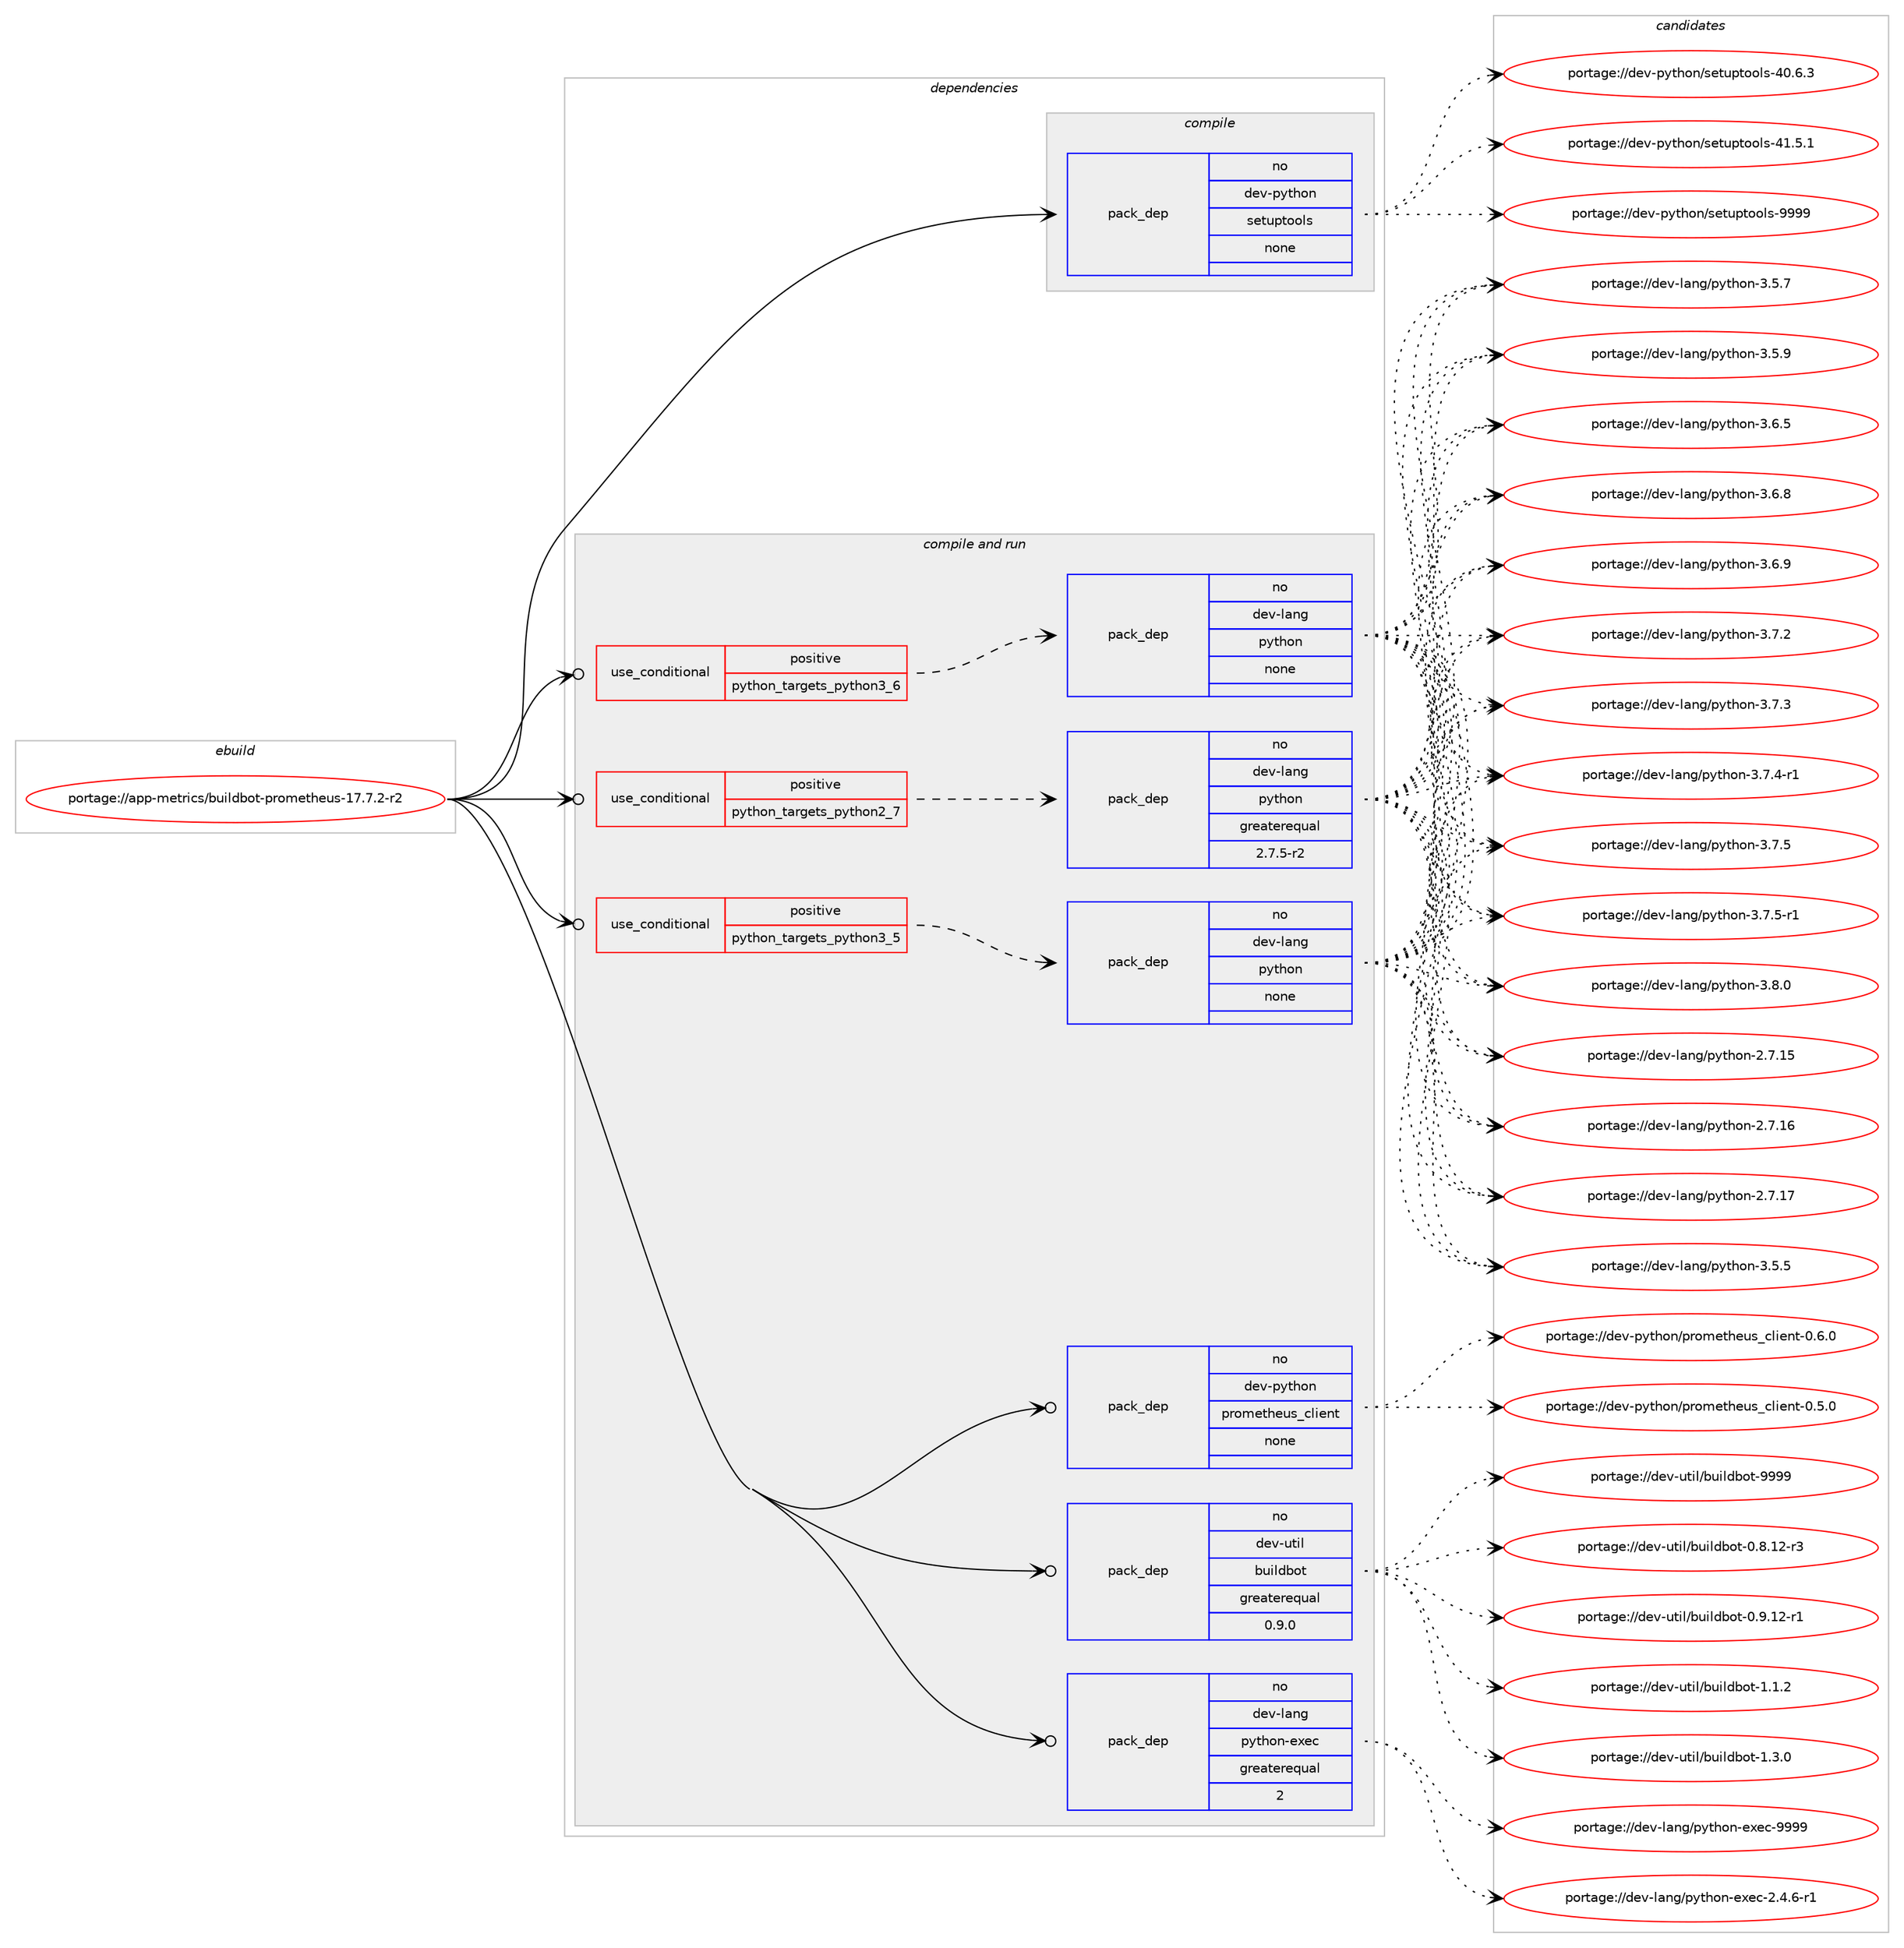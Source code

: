 digraph prolog {

# *************
# Graph options
# *************

newrank=true;
concentrate=true;
compound=true;
graph [rankdir=LR,fontname=Helvetica,fontsize=10,ranksep=1.5];#, ranksep=2.5, nodesep=0.2];
edge  [arrowhead=vee];
node  [fontname=Helvetica,fontsize=10];

# **********
# The ebuild
# **********

subgraph cluster_leftcol {
color=gray;
rank=same;
label=<<i>ebuild</i>>;
id [label="portage://app-metrics/buildbot-prometheus-17.7.2-r2", color=red, width=4, href="../app-metrics/buildbot-prometheus-17.7.2-r2.svg"];
}

# ****************
# The dependencies
# ****************

subgraph cluster_midcol {
color=gray;
label=<<i>dependencies</i>>;
subgraph cluster_compile {
fillcolor="#eeeeee";
style=filled;
label=<<i>compile</i>>;
subgraph pack23956 {
dependency32622 [label=<<TABLE BORDER="0" CELLBORDER="1" CELLSPACING="0" CELLPADDING="4" WIDTH="220"><TR><TD ROWSPAN="6" CELLPADDING="30">pack_dep</TD></TR><TR><TD WIDTH="110">no</TD></TR><TR><TD>dev-python</TD></TR><TR><TD>setuptools</TD></TR><TR><TD>none</TD></TR><TR><TD></TD></TR></TABLE>>, shape=none, color=blue];
}
id:e -> dependency32622:w [weight=20,style="solid",arrowhead="vee"];
}
subgraph cluster_compileandrun {
fillcolor="#eeeeee";
style=filled;
label=<<i>compile and run</i>>;
subgraph cond8140 {
dependency32623 [label=<<TABLE BORDER="0" CELLBORDER="1" CELLSPACING="0" CELLPADDING="4"><TR><TD ROWSPAN="3" CELLPADDING="10">use_conditional</TD></TR><TR><TD>positive</TD></TR><TR><TD>python_targets_python2_7</TD></TR></TABLE>>, shape=none, color=red];
subgraph pack23957 {
dependency32624 [label=<<TABLE BORDER="0" CELLBORDER="1" CELLSPACING="0" CELLPADDING="4" WIDTH="220"><TR><TD ROWSPAN="6" CELLPADDING="30">pack_dep</TD></TR><TR><TD WIDTH="110">no</TD></TR><TR><TD>dev-lang</TD></TR><TR><TD>python</TD></TR><TR><TD>greaterequal</TD></TR><TR><TD>2.7.5-r2</TD></TR></TABLE>>, shape=none, color=blue];
}
dependency32623:e -> dependency32624:w [weight=20,style="dashed",arrowhead="vee"];
}
id:e -> dependency32623:w [weight=20,style="solid",arrowhead="odotvee"];
subgraph cond8141 {
dependency32625 [label=<<TABLE BORDER="0" CELLBORDER="1" CELLSPACING="0" CELLPADDING="4"><TR><TD ROWSPAN="3" CELLPADDING="10">use_conditional</TD></TR><TR><TD>positive</TD></TR><TR><TD>python_targets_python3_5</TD></TR></TABLE>>, shape=none, color=red];
subgraph pack23958 {
dependency32626 [label=<<TABLE BORDER="0" CELLBORDER="1" CELLSPACING="0" CELLPADDING="4" WIDTH="220"><TR><TD ROWSPAN="6" CELLPADDING="30">pack_dep</TD></TR><TR><TD WIDTH="110">no</TD></TR><TR><TD>dev-lang</TD></TR><TR><TD>python</TD></TR><TR><TD>none</TD></TR><TR><TD></TD></TR></TABLE>>, shape=none, color=blue];
}
dependency32625:e -> dependency32626:w [weight=20,style="dashed",arrowhead="vee"];
}
id:e -> dependency32625:w [weight=20,style="solid",arrowhead="odotvee"];
subgraph cond8142 {
dependency32627 [label=<<TABLE BORDER="0" CELLBORDER="1" CELLSPACING="0" CELLPADDING="4"><TR><TD ROWSPAN="3" CELLPADDING="10">use_conditional</TD></TR><TR><TD>positive</TD></TR><TR><TD>python_targets_python3_6</TD></TR></TABLE>>, shape=none, color=red];
subgraph pack23959 {
dependency32628 [label=<<TABLE BORDER="0" CELLBORDER="1" CELLSPACING="0" CELLPADDING="4" WIDTH="220"><TR><TD ROWSPAN="6" CELLPADDING="30">pack_dep</TD></TR><TR><TD WIDTH="110">no</TD></TR><TR><TD>dev-lang</TD></TR><TR><TD>python</TD></TR><TR><TD>none</TD></TR><TR><TD></TD></TR></TABLE>>, shape=none, color=blue];
}
dependency32627:e -> dependency32628:w [weight=20,style="dashed",arrowhead="vee"];
}
id:e -> dependency32627:w [weight=20,style="solid",arrowhead="odotvee"];
subgraph pack23960 {
dependency32629 [label=<<TABLE BORDER="0" CELLBORDER="1" CELLSPACING="0" CELLPADDING="4" WIDTH="220"><TR><TD ROWSPAN="6" CELLPADDING="30">pack_dep</TD></TR><TR><TD WIDTH="110">no</TD></TR><TR><TD>dev-lang</TD></TR><TR><TD>python-exec</TD></TR><TR><TD>greaterequal</TD></TR><TR><TD>2</TD></TR></TABLE>>, shape=none, color=blue];
}
id:e -> dependency32629:w [weight=20,style="solid",arrowhead="odotvee"];
subgraph pack23961 {
dependency32630 [label=<<TABLE BORDER="0" CELLBORDER="1" CELLSPACING="0" CELLPADDING="4" WIDTH="220"><TR><TD ROWSPAN="6" CELLPADDING="30">pack_dep</TD></TR><TR><TD WIDTH="110">no</TD></TR><TR><TD>dev-python</TD></TR><TR><TD>prometheus_client</TD></TR><TR><TD>none</TD></TR><TR><TD></TD></TR></TABLE>>, shape=none, color=blue];
}
id:e -> dependency32630:w [weight=20,style="solid",arrowhead="odotvee"];
subgraph pack23962 {
dependency32631 [label=<<TABLE BORDER="0" CELLBORDER="1" CELLSPACING="0" CELLPADDING="4" WIDTH="220"><TR><TD ROWSPAN="6" CELLPADDING="30">pack_dep</TD></TR><TR><TD WIDTH="110">no</TD></TR><TR><TD>dev-util</TD></TR><TR><TD>buildbot</TD></TR><TR><TD>greaterequal</TD></TR><TR><TD>0.9.0</TD></TR></TABLE>>, shape=none, color=blue];
}
id:e -> dependency32631:w [weight=20,style="solid",arrowhead="odotvee"];
}
subgraph cluster_run {
fillcolor="#eeeeee";
style=filled;
label=<<i>run</i>>;
}
}

# **************
# The candidates
# **************

subgraph cluster_choices {
rank=same;
color=gray;
label=<<i>candidates</i>>;

subgraph choice23956 {
color=black;
nodesep=1;
choiceportage100101118451121211161041111104711510111611711211611111110811545524846544651 [label="portage://dev-python/setuptools-40.6.3", color=red, width=4,href="../dev-python/setuptools-40.6.3.svg"];
choiceportage100101118451121211161041111104711510111611711211611111110811545524946534649 [label="portage://dev-python/setuptools-41.5.1", color=red, width=4,href="../dev-python/setuptools-41.5.1.svg"];
choiceportage10010111845112121116104111110471151011161171121161111111081154557575757 [label="portage://dev-python/setuptools-9999", color=red, width=4,href="../dev-python/setuptools-9999.svg"];
dependency32622:e -> choiceportage100101118451121211161041111104711510111611711211611111110811545524846544651:w [style=dotted,weight="100"];
dependency32622:e -> choiceportage100101118451121211161041111104711510111611711211611111110811545524946534649:w [style=dotted,weight="100"];
dependency32622:e -> choiceportage10010111845112121116104111110471151011161171121161111111081154557575757:w [style=dotted,weight="100"];
}
subgraph choice23957 {
color=black;
nodesep=1;
choiceportage10010111845108971101034711212111610411111045504655464953 [label="portage://dev-lang/python-2.7.15", color=red, width=4,href="../dev-lang/python-2.7.15.svg"];
choiceportage10010111845108971101034711212111610411111045504655464954 [label="portage://dev-lang/python-2.7.16", color=red, width=4,href="../dev-lang/python-2.7.16.svg"];
choiceportage10010111845108971101034711212111610411111045504655464955 [label="portage://dev-lang/python-2.7.17", color=red, width=4,href="../dev-lang/python-2.7.17.svg"];
choiceportage100101118451089711010347112121116104111110455146534653 [label="portage://dev-lang/python-3.5.5", color=red, width=4,href="../dev-lang/python-3.5.5.svg"];
choiceportage100101118451089711010347112121116104111110455146534655 [label="portage://dev-lang/python-3.5.7", color=red, width=4,href="../dev-lang/python-3.5.7.svg"];
choiceportage100101118451089711010347112121116104111110455146534657 [label="portage://dev-lang/python-3.5.9", color=red, width=4,href="../dev-lang/python-3.5.9.svg"];
choiceportage100101118451089711010347112121116104111110455146544653 [label="portage://dev-lang/python-3.6.5", color=red, width=4,href="../dev-lang/python-3.6.5.svg"];
choiceportage100101118451089711010347112121116104111110455146544656 [label="portage://dev-lang/python-3.6.8", color=red, width=4,href="../dev-lang/python-3.6.8.svg"];
choiceportage100101118451089711010347112121116104111110455146544657 [label="portage://dev-lang/python-3.6.9", color=red, width=4,href="../dev-lang/python-3.6.9.svg"];
choiceportage100101118451089711010347112121116104111110455146554650 [label="portage://dev-lang/python-3.7.2", color=red, width=4,href="../dev-lang/python-3.7.2.svg"];
choiceportage100101118451089711010347112121116104111110455146554651 [label="portage://dev-lang/python-3.7.3", color=red, width=4,href="../dev-lang/python-3.7.3.svg"];
choiceportage1001011184510897110103471121211161041111104551465546524511449 [label="portage://dev-lang/python-3.7.4-r1", color=red, width=4,href="../dev-lang/python-3.7.4-r1.svg"];
choiceportage100101118451089711010347112121116104111110455146554653 [label="portage://dev-lang/python-3.7.5", color=red, width=4,href="../dev-lang/python-3.7.5.svg"];
choiceportage1001011184510897110103471121211161041111104551465546534511449 [label="portage://dev-lang/python-3.7.5-r1", color=red, width=4,href="../dev-lang/python-3.7.5-r1.svg"];
choiceportage100101118451089711010347112121116104111110455146564648 [label="portage://dev-lang/python-3.8.0", color=red, width=4,href="../dev-lang/python-3.8.0.svg"];
dependency32624:e -> choiceportage10010111845108971101034711212111610411111045504655464953:w [style=dotted,weight="100"];
dependency32624:e -> choiceportage10010111845108971101034711212111610411111045504655464954:w [style=dotted,weight="100"];
dependency32624:e -> choiceportage10010111845108971101034711212111610411111045504655464955:w [style=dotted,weight="100"];
dependency32624:e -> choiceportage100101118451089711010347112121116104111110455146534653:w [style=dotted,weight="100"];
dependency32624:e -> choiceportage100101118451089711010347112121116104111110455146534655:w [style=dotted,weight="100"];
dependency32624:e -> choiceportage100101118451089711010347112121116104111110455146534657:w [style=dotted,weight="100"];
dependency32624:e -> choiceportage100101118451089711010347112121116104111110455146544653:w [style=dotted,weight="100"];
dependency32624:e -> choiceportage100101118451089711010347112121116104111110455146544656:w [style=dotted,weight="100"];
dependency32624:e -> choiceportage100101118451089711010347112121116104111110455146544657:w [style=dotted,weight="100"];
dependency32624:e -> choiceportage100101118451089711010347112121116104111110455146554650:w [style=dotted,weight="100"];
dependency32624:e -> choiceportage100101118451089711010347112121116104111110455146554651:w [style=dotted,weight="100"];
dependency32624:e -> choiceportage1001011184510897110103471121211161041111104551465546524511449:w [style=dotted,weight="100"];
dependency32624:e -> choiceportage100101118451089711010347112121116104111110455146554653:w [style=dotted,weight="100"];
dependency32624:e -> choiceportage1001011184510897110103471121211161041111104551465546534511449:w [style=dotted,weight="100"];
dependency32624:e -> choiceportage100101118451089711010347112121116104111110455146564648:w [style=dotted,weight="100"];
}
subgraph choice23958 {
color=black;
nodesep=1;
choiceportage10010111845108971101034711212111610411111045504655464953 [label="portage://dev-lang/python-2.7.15", color=red, width=4,href="../dev-lang/python-2.7.15.svg"];
choiceportage10010111845108971101034711212111610411111045504655464954 [label="portage://dev-lang/python-2.7.16", color=red, width=4,href="../dev-lang/python-2.7.16.svg"];
choiceportage10010111845108971101034711212111610411111045504655464955 [label="portage://dev-lang/python-2.7.17", color=red, width=4,href="../dev-lang/python-2.7.17.svg"];
choiceportage100101118451089711010347112121116104111110455146534653 [label="portage://dev-lang/python-3.5.5", color=red, width=4,href="../dev-lang/python-3.5.5.svg"];
choiceportage100101118451089711010347112121116104111110455146534655 [label="portage://dev-lang/python-3.5.7", color=red, width=4,href="../dev-lang/python-3.5.7.svg"];
choiceportage100101118451089711010347112121116104111110455146534657 [label="portage://dev-lang/python-3.5.9", color=red, width=4,href="../dev-lang/python-3.5.9.svg"];
choiceportage100101118451089711010347112121116104111110455146544653 [label="portage://dev-lang/python-3.6.5", color=red, width=4,href="../dev-lang/python-3.6.5.svg"];
choiceportage100101118451089711010347112121116104111110455146544656 [label="portage://dev-lang/python-3.6.8", color=red, width=4,href="../dev-lang/python-3.6.8.svg"];
choiceportage100101118451089711010347112121116104111110455146544657 [label="portage://dev-lang/python-3.6.9", color=red, width=4,href="../dev-lang/python-3.6.9.svg"];
choiceportage100101118451089711010347112121116104111110455146554650 [label="portage://dev-lang/python-3.7.2", color=red, width=4,href="../dev-lang/python-3.7.2.svg"];
choiceportage100101118451089711010347112121116104111110455146554651 [label="portage://dev-lang/python-3.7.3", color=red, width=4,href="../dev-lang/python-3.7.3.svg"];
choiceportage1001011184510897110103471121211161041111104551465546524511449 [label="portage://dev-lang/python-3.7.4-r1", color=red, width=4,href="../dev-lang/python-3.7.4-r1.svg"];
choiceportage100101118451089711010347112121116104111110455146554653 [label="portage://dev-lang/python-3.7.5", color=red, width=4,href="../dev-lang/python-3.7.5.svg"];
choiceportage1001011184510897110103471121211161041111104551465546534511449 [label="portage://dev-lang/python-3.7.5-r1", color=red, width=4,href="../dev-lang/python-3.7.5-r1.svg"];
choiceportage100101118451089711010347112121116104111110455146564648 [label="portage://dev-lang/python-3.8.0", color=red, width=4,href="../dev-lang/python-3.8.0.svg"];
dependency32626:e -> choiceportage10010111845108971101034711212111610411111045504655464953:w [style=dotted,weight="100"];
dependency32626:e -> choiceportage10010111845108971101034711212111610411111045504655464954:w [style=dotted,weight="100"];
dependency32626:e -> choiceportage10010111845108971101034711212111610411111045504655464955:w [style=dotted,weight="100"];
dependency32626:e -> choiceportage100101118451089711010347112121116104111110455146534653:w [style=dotted,weight="100"];
dependency32626:e -> choiceportage100101118451089711010347112121116104111110455146534655:w [style=dotted,weight="100"];
dependency32626:e -> choiceportage100101118451089711010347112121116104111110455146534657:w [style=dotted,weight="100"];
dependency32626:e -> choiceportage100101118451089711010347112121116104111110455146544653:w [style=dotted,weight="100"];
dependency32626:e -> choiceportage100101118451089711010347112121116104111110455146544656:w [style=dotted,weight="100"];
dependency32626:e -> choiceportage100101118451089711010347112121116104111110455146544657:w [style=dotted,weight="100"];
dependency32626:e -> choiceportage100101118451089711010347112121116104111110455146554650:w [style=dotted,weight="100"];
dependency32626:e -> choiceportage100101118451089711010347112121116104111110455146554651:w [style=dotted,weight="100"];
dependency32626:e -> choiceportage1001011184510897110103471121211161041111104551465546524511449:w [style=dotted,weight="100"];
dependency32626:e -> choiceportage100101118451089711010347112121116104111110455146554653:w [style=dotted,weight="100"];
dependency32626:e -> choiceportage1001011184510897110103471121211161041111104551465546534511449:w [style=dotted,weight="100"];
dependency32626:e -> choiceportage100101118451089711010347112121116104111110455146564648:w [style=dotted,weight="100"];
}
subgraph choice23959 {
color=black;
nodesep=1;
choiceportage10010111845108971101034711212111610411111045504655464953 [label="portage://dev-lang/python-2.7.15", color=red, width=4,href="../dev-lang/python-2.7.15.svg"];
choiceportage10010111845108971101034711212111610411111045504655464954 [label="portage://dev-lang/python-2.7.16", color=red, width=4,href="../dev-lang/python-2.7.16.svg"];
choiceportage10010111845108971101034711212111610411111045504655464955 [label="portage://dev-lang/python-2.7.17", color=red, width=4,href="../dev-lang/python-2.7.17.svg"];
choiceportage100101118451089711010347112121116104111110455146534653 [label="portage://dev-lang/python-3.5.5", color=red, width=4,href="../dev-lang/python-3.5.5.svg"];
choiceportage100101118451089711010347112121116104111110455146534655 [label="portage://dev-lang/python-3.5.7", color=red, width=4,href="../dev-lang/python-3.5.7.svg"];
choiceportage100101118451089711010347112121116104111110455146534657 [label="portage://dev-lang/python-3.5.9", color=red, width=4,href="../dev-lang/python-3.5.9.svg"];
choiceportage100101118451089711010347112121116104111110455146544653 [label="portage://dev-lang/python-3.6.5", color=red, width=4,href="../dev-lang/python-3.6.5.svg"];
choiceportage100101118451089711010347112121116104111110455146544656 [label="portage://dev-lang/python-3.6.8", color=red, width=4,href="../dev-lang/python-3.6.8.svg"];
choiceportage100101118451089711010347112121116104111110455146544657 [label="portage://dev-lang/python-3.6.9", color=red, width=4,href="../dev-lang/python-3.6.9.svg"];
choiceportage100101118451089711010347112121116104111110455146554650 [label="portage://dev-lang/python-3.7.2", color=red, width=4,href="../dev-lang/python-3.7.2.svg"];
choiceportage100101118451089711010347112121116104111110455146554651 [label="portage://dev-lang/python-3.7.3", color=red, width=4,href="../dev-lang/python-3.7.3.svg"];
choiceportage1001011184510897110103471121211161041111104551465546524511449 [label="portage://dev-lang/python-3.7.4-r1", color=red, width=4,href="../dev-lang/python-3.7.4-r1.svg"];
choiceportage100101118451089711010347112121116104111110455146554653 [label="portage://dev-lang/python-3.7.5", color=red, width=4,href="../dev-lang/python-3.7.5.svg"];
choiceportage1001011184510897110103471121211161041111104551465546534511449 [label="portage://dev-lang/python-3.7.5-r1", color=red, width=4,href="../dev-lang/python-3.7.5-r1.svg"];
choiceportage100101118451089711010347112121116104111110455146564648 [label="portage://dev-lang/python-3.8.0", color=red, width=4,href="../dev-lang/python-3.8.0.svg"];
dependency32628:e -> choiceportage10010111845108971101034711212111610411111045504655464953:w [style=dotted,weight="100"];
dependency32628:e -> choiceportage10010111845108971101034711212111610411111045504655464954:w [style=dotted,weight="100"];
dependency32628:e -> choiceportage10010111845108971101034711212111610411111045504655464955:w [style=dotted,weight="100"];
dependency32628:e -> choiceportage100101118451089711010347112121116104111110455146534653:w [style=dotted,weight="100"];
dependency32628:e -> choiceportage100101118451089711010347112121116104111110455146534655:w [style=dotted,weight="100"];
dependency32628:e -> choiceportage100101118451089711010347112121116104111110455146534657:w [style=dotted,weight="100"];
dependency32628:e -> choiceportage100101118451089711010347112121116104111110455146544653:w [style=dotted,weight="100"];
dependency32628:e -> choiceportage100101118451089711010347112121116104111110455146544656:w [style=dotted,weight="100"];
dependency32628:e -> choiceportage100101118451089711010347112121116104111110455146544657:w [style=dotted,weight="100"];
dependency32628:e -> choiceportage100101118451089711010347112121116104111110455146554650:w [style=dotted,weight="100"];
dependency32628:e -> choiceportage100101118451089711010347112121116104111110455146554651:w [style=dotted,weight="100"];
dependency32628:e -> choiceportage1001011184510897110103471121211161041111104551465546524511449:w [style=dotted,weight="100"];
dependency32628:e -> choiceportage100101118451089711010347112121116104111110455146554653:w [style=dotted,weight="100"];
dependency32628:e -> choiceportage1001011184510897110103471121211161041111104551465546534511449:w [style=dotted,weight="100"];
dependency32628:e -> choiceportage100101118451089711010347112121116104111110455146564648:w [style=dotted,weight="100"];
}
subgraph choice23960 {
color=black;
nodesep=1;
choiceportage10010111845108971101034711212111610411111045101120101994550465246544511449 [label="portage://dev-lang/python-exec-2.4.6-r1", color=red, width=4,href="../dev-lang/python-exec-2.4.6-r1.svg"];
choiceportage10010111845108971101034711212111610411111045101120101994557575757 [label="portage://dev-lang/python-exec-9999", color=red, width=4,href="../dev-lang/python-exec-9999.svg"];
dependency32629:e -> choiceportage10010111845108971101034711212111610411111045101120101994550465246544511449:w [style=dotted,weight="100"];
dependency32629:e -> choiceportage10010111845108971101034711212111610411111045101120101994557575757:w [style=dotted,weight="100"];
}
subgraph choice23961 {
color=black;
nodesep=1;
choiceportage10010111845112121116104111110471121141111091011161041011171159599108105101110116454846534648 [label="portage://dev-python/prometheus_client-0.5.0", color=red, width=4,href="../dev-python/prometheus_client-0.5.0.svg"];
choiceportage10010111845112121116104111110471121141111091011161041011171159599108105101110116454846544648 [label="portage://dev-python/prometheus_client-0.6.0", color=red, width=4,href="../dev-python/prometheus_client-0.6.0.svg"];
dependency32630:e -> choiceportage10010111845112121116104111110471121141111091011161041011171159599108105101110116454846534648:w [style=dotted,weight="100"];
dependency32630:e -> choiceportage10010111845112121116104111110471121141111091011161041011171159599108105101110116454846544648:w [style=dotted,weight="100"];
}
subgraph choice23962 {
color=black;
nodesep=1;
choiceportage10010111845117116105108479811710510810098111116454846564649504511451 [label="portage://dev-util/buildbot-0.8.12-r3", color=red, width=4,href="../dev-util/buildbot-0.8.12-r3.svg"];
choiceportage10010111845117116105108479811710510810098111116454846574649504511449 [label="portage://dev-util/buildbot-0.9.12-r1", color=red, width=4,href="../dev-util/buildbot-0.9.12-r1.svg"];
choiceportage10010111845117116105108479811710510810098111116454946494650 [label="portage://dev-util/buildbot-1.1.2", color=red, width=4,href="../dev-util/buildbot-1.1.2.svg"];
choiceportage10010111845117116105108479811710510810098111116454946514648 [label="portage://dev-util/buildbot-1.3.0", color=red, width=4,href="../dev-util/buildbot-1.3.0.svg"];
choiceportage100101118451171161051084798117105108100981111164557575757 [label="portage://dev-util/buildbot-9999", color=red, width=4,href="../dev-util/buildbot-9999.svg"];
dependency32631:e -> choiceportage10010111845117116105108479811710510810098111116454846564649504511451:w [style=dotted,weight="100"];
dependency32631:e -> choiceportage10010111845117116105108479811710510810098111116454846574649504511449:w [style=dotted,weight="100"];
dependency32631:e -> choiceportage10010111845117116105108479811710510810098111116454946494650:w [style=dotted,weight="100"];
dependency32631:e -> choiceportage10010111845117116105108479811710510810098111116454946514648:w [style=dotted,weight="100"];
dependency32631:e -> choiceportage100101118451171161051084798117105108100981111164557575757:w [style=dotted,weight="100"];
}
}

}
